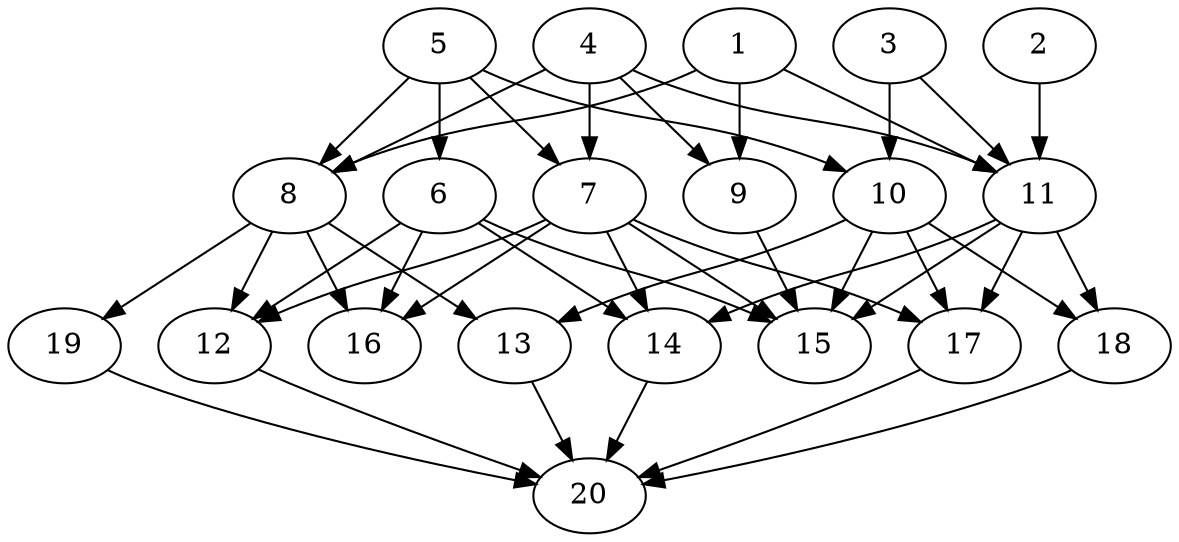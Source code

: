 // DAG automatically generated by daggen at Wed Jul 24 21:20:06 2019
// ./daggen --dot -n 20 --ccr 0.4 --fat 0.8 --regular 0.5 --density 0.8 --mindata 5242880 --maxdata 52428800 
digraph G {
  1 [size="100247040", alpha="0.17", expect_size="40098816"] 
  1 -> 8 [size ="40098816"]
  1 -> 9 [size ="40098816"]
  1 -> 11 [size ="40098816"]
  2 [size="90977280", alpha="0.13", expect_size="36390912"] 
  2 -> 11 [size ="36390912"]
  3 [size="93550080", alpha="0.10", expect_size="37420032"] 
  3 -> 10 [size ="37420032"]
  3 -> 11 [size ="37420032"]
  4 [size="59010560", alpha="0.06", expect_size="23604224"] 
  4 -> 7 [size ="23604224"]
  4 -> 8 [size ="23604224"]
  4 -> 9 [size ="23604224"]
  4 -> 11 [size ="23604224"]
  5 [size="127925760", alpha="0.05", expect_size="51170304"] 
  5 -> 6 [size ="51170304"]
  5 -> 7 [size ="51170304"]
  5 -> 8 [size ="51170304"]
  5 -> 10 [size ="51170304"]
  6 [size="87124480", alpha="0.05", expect_size="34849792"] 
  6 -> 12 [size ="34849792"]
  6 -> 14 [size ="34849792"]
  6 -> 15 [size ="34849792"]
  6 -> 16 [size ="34849792"]
  7 [size="90547200", alpha="0.20", expect_size="36218880"] 
  7 -> 12 [size ="36218880"]
  7 -> 14 [size ="36218880"]
  7 -> 15 [size ="36218880"]
  7 -> 16 [size ="36218880"]
  7 -> 17 [size ="36218880"]
  8 [size="19445760", alpha="0.16", expect_size="7778304"] 
  8 -> 12 [size ="7778304"]
  8 -> 13 [size ="7778304"]
  8 -> 16 [size ="7778304"]
  8 -> 19 [size ="7778304"]
  9 [size="49697280", alpha="0.11", expect_size="19878912"] 
  9 -> 15 [size ="19878912"]
  10 [size="50219520", alpha="0.18", expect_size="20087808"] 
  10 -> 13 [size ="20087808"]
  10 -> 15 [size ="20087808"]
  10 -> 17 [size ="20087808"]
  10 -> 18 [size ="20087808"]
  11 [size="100057600", alpha="0.04", expect_size="40023040"] 
  11 -> 14 [size ="40023040"]
  11 -> 15 [size ="40023040"]
  11 -> 17 [size ="40023040"]
  11 -> 18 [size ="40023040"]
  12 [size="80865280", alpha="0.04", expect_size="32346112"] 
  12 -> 20 [size ="32346112"]
  13 [size="41218560", alpha="0.08", expect_size="16487424"] 
  13 -> 20 [size ="16487424"]
  14 [size="100328960", alpha="0.02", expect_size="40131584"] 
  14 -> 20 [size ="40131584"]
  15 [size="15636480", alpha="0.19", expect_size="6254592"] 
  16 [size="46643200", alpha="0.10", expect_size="18657280"] 
  17 [size="76835840", alpha="0.12", expect_size="30734336"] 
  17 -> 20 [size ="30734336"]
  18 [size="76349440", alpha="0.15", expect_size="30539776"] 
  18 -> 20 [size ="30539776"]
  19 [size="50245120", alpha="0.09", expect_size="20098048"] 
  19 -> 20 [size ="20098048"]
  20 [size="117066240", alpha="0.07", expect_size="46826496"] 
}
